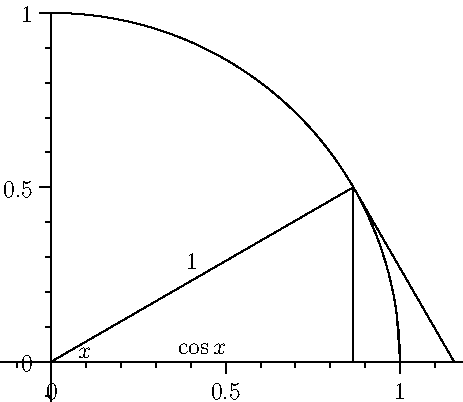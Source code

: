 import graph;
size(0,200);

real f(real x) { return sqrt(1-x^2); }

real theta = pi/6;

draw(graph(f,0,1), black);

path t1 = (0,0)--(cos(theta),0)--(cos(theta),sin(theta))--cycle;
path we = (0,0)--(1,0)..(cos(theta/3),sin(theta/3))..(cos(2theta/3),sin(2theta/3))..(cos(theta),sin(theta))--cycle;
path t2 = (0,0)--(1/cos(theta),0)--(cos(theta),sin(theta))--cycle;

draw(t1,black);
draw(we,black);
draw(t2,black);

xaxis(RightTicks);
yaxis(LeftTicks);

label("$x$",0.1(cos(theta/2),sin(theta/2)),black);
label("$1$",0.5(cos(theta),sin(theta)),NW,black);
label("$\cos x$", 0.5(cos(theta),0),N,black);
label("$\sin x$", (cos(theta),0.5sin(theta)),W,white);
label("$\tan x$", 0.5((1/cos(theta),0)+(cos(theta),sin(theta))),NE,white);

